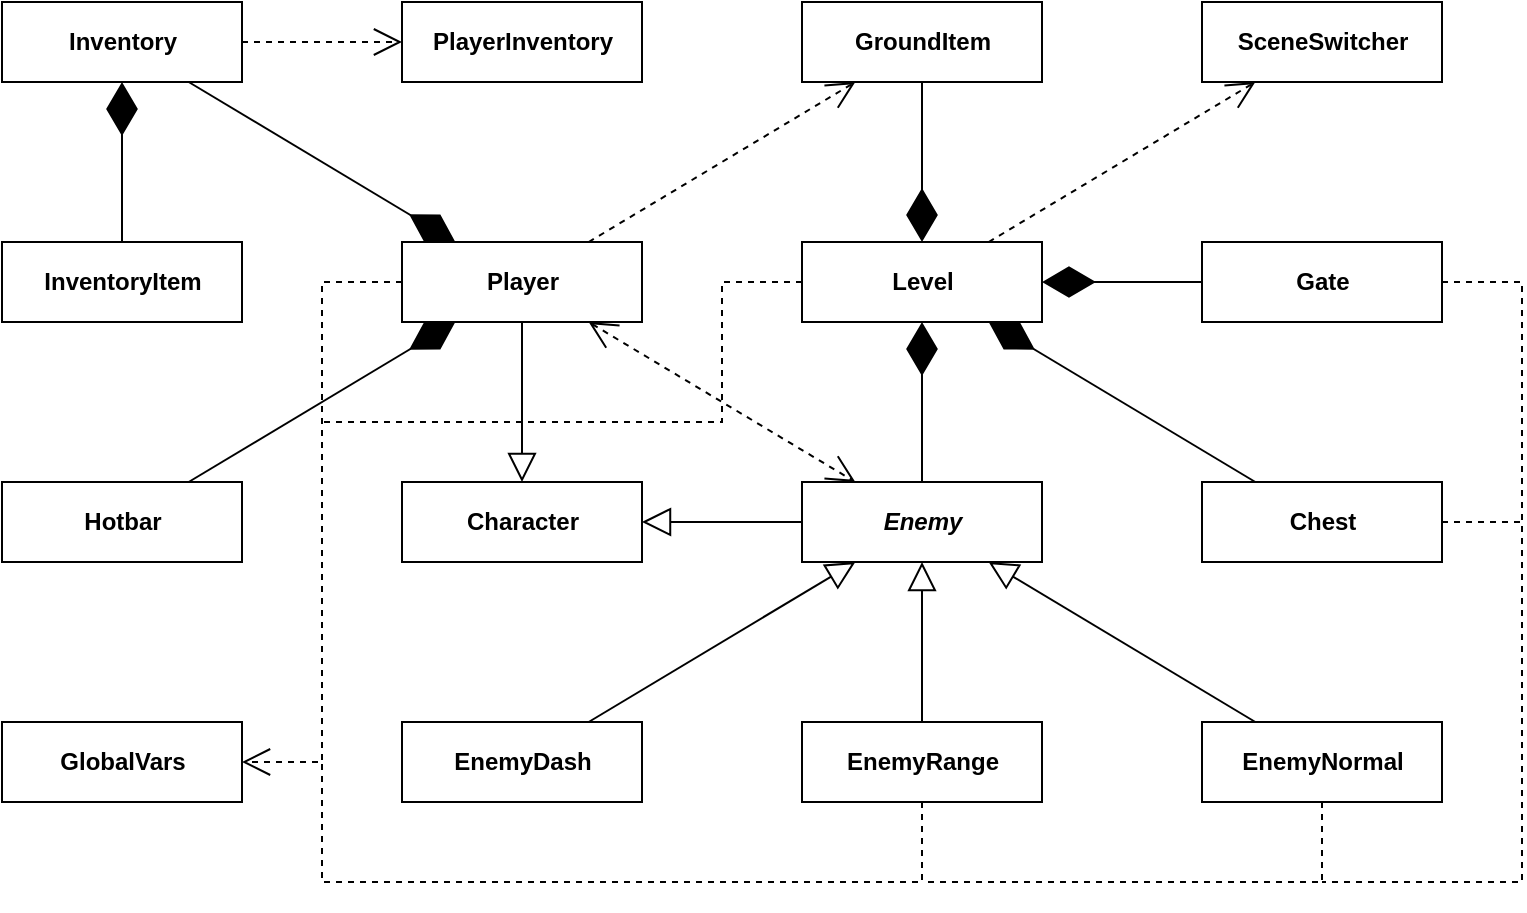 <mxfile version="19.0.3" type="device"><diagram id="geQN9Jt_OCbFYojwPv4M" name="Page-1"><mxGraphModel dx="1348" dy="878" grid="1" gridSize="10" guides="1" tooltips="1" connect="1" arrows="1" fold="1" page="1" pageScale="1" pageWidth="850" pageHeight="1100" math="0" shadow="0"><root><mxCell id="0"/><mxCell id="1" parent="0"/><mxCell id="N263Og1Ck7jE5NFduc-i-4" value="&lt;b&gt;Player&lt;br&gt;&lt;/b&gt;" style="html=1;rounded=0;glass=0;labelBackgroundColor=default;labelBorderColor=none;" parent="1" vertex="1"><mxGeometry x="240" y="160" width="120" height="40" as="geometry"/></mxCell><mxCell id="N263Og1Ck7jE5NFduc-i-5" value="&lt;span&gt;&lt;b style=&quot;&quot;&gt;&lt;i&gt;Enemy&lt;/i&gt;&lt;/b&gt;&lt;br&gt;&lt;/span&gt;" style="html=1;rounded=0;glass=0;labelBackgroundColor=default;labelBorderColor=none;fontStyle=0" parent="1" vertex="1"><mxGeometry x="440" y="280" width="120" height="40" as="geometry"/></mxCell><mxCell id="N263Og1Ck7jE5NFduc-i-29" value="&lt;b&gt;EnemyRange&lt;/b&gt;" style="html=1;rounded=0;glass=0;labelBackgroundColor=default;labelBorderColor=none;" parent="1" vertex="1"><mxGeometry x="440" y="400" width="120" height="40" as="geometry"/></mxCell><mxCell id="N263Og1Ck7jE5NFduc-i-30" value="&lt;b&gt;EnemyDash&lt;br&gt;&lt;/b&gt;" style="html=1;rounded=0;glass=0;labelBackgroundColor=default;labelBorderColor=none;" parent="1" vertex="1"><mxGeometry x="240" y="400" width="120" height="40" as="geometry"/></mxCell><mxCell id="N263Og1Ck7jE5NFduc-i-34" value="&lt;b&gt;EnemyNormal&lt;/b&gt;" style="html=1;rounded=0;glass=0;labelBackgroundColor=default;labelBorderColor=none;" parent="1" vertex="1"><mxGeometry x="640" y="400" width="120" height="40" as="geometry"/></mxCell><mxCell id="N263Og1Ck7jE5NFduc-i-53" value="&lt;b&gt;Character&lt;br&gt;&lt;/b&gt;" style="html=1;rounded=0;glass=0;labelBackgroundColor=default;labelBorderColor=none;" parent="1" vertex="1"><mxGeometry x="240" y="280" width="120" height="40" as="geometry"/></mxCell><mxCell id="N263Og1Ck7jE5NFduc-i-66" value="" style="endArrow=block;html=1;jumpStyle=none;rounded=0;strokeWidth=1;startArrow=none;startFill=0;endFill=0;endSize=12;targetPerimeterSpacing=0;startSize=12;shadow=0;labelBackgroundColor=default;sketch=0;fontFamily=Helvetica;fontSize=11;fontColor=default;shape=connector;jumpSize=6;" parent="1" source="N263Og1Ck7jE5NFduc-i-30" target="N263Og1Ck7jE5NFduc-i-5" edge="1"><mxGeometry width="50" height="50" relative="1" as="geometry"><mxPoint x="50" y="330" as="sourcePoint"/><mxPoint x="250" y="330" as="targetPoint"/></mxGeometry></mxCell><mxCell id="N263Og1Ck7jE5NFduc-i-67" value="" style="endArrow=block;html=1;jumpStyle=none;rounded=0;strokeWidth=1;startArrow=none;startFill=0;endFill=0;endSize=12;targetPerimeterSpacing=0;startSize=12;shadow=0;labelBackgroundColor=default;sketch=0;fontFamily=Helvetica;fontSize=11;fontColor=default;shape=connector;jumpSize=6;" parent="1" source="N263Og1Ck7jE5NFduc-i-29" target="N263Og1Ck7jE5NFduc-i-5" edge="1"><mxGeometry width="50" height="50" relative="1" as="geometry"><mxPoint x="343.333" y="410" as="sourcePoint"/><mxPoint x="476.667" y="330" as="targetPoint"/></mxGeometry></mxCell><mxCell id="N263Og1Ck7jE5NFduc-i-68" value="" style="endArrow=block;html=1;jumpStyle=none;rounded=0;strokeWidth=1;startArrow=none;startFill=0;endFill=0;endSize=12;targetPerimeterSpacing=0;startSize=12;shadow=0;labelBackgroundColor=default;sketch=0;fontFamily=Helvetica;fontSize=11;fontColor=default;shape=connector;jumpSize=6;" parent="1" source="N263Og1Ck7jE5NFduc-i-34" target="N263Og1Ck7jE5NFduc-i-5" edge="1"><mxGeometry width="50" height="50" relative="1" as="geometry"><mxPoint x="510" y="410" as="sourcePoint"/><mxPoint x="510" y="330" as="targetPoint"/></mxGeometry></mxCell><mxCell id="N263Og1Ck7jE5NFduc-i-69" value="" style="endArrow=block;html=1;jumpStyle=none;rounded=0;strokeWidth=1;startArrow=none;startFill=0;endFill=0;endSize=12;targetPerimeterSpacing=0;startSize=12;shadow=0;labelBackgroundColor=default;sketch=0;fontFamily=Helvetica;fontSize=11;fontColor=default;shape=connector;jumpSize=6;" parent="1" source="N263Og1Ck7jE5NFduc-i-4" target="N263Og1Ck7jE5NFduc-i-53" edge="1"><mxGeometry width="50" height="50" relative="1" as="geometry"><mxPoint x="40" y="180" as="sourcePoint"/><mxPoint x="240" y="180" as="targetPoint"/></mxGeometry></mxCell><mxCell id="N263Og1Ck7jE5NFduc-i-70" value="" style="endArrow=block;html=1;jumpStyle=none;rounded=0;strokeWidth=1;startArrow=none;startFill=0;endFill=0;endSize=12;targetPerimeterSpacing=0;startSize=12;shadow=0;labelBackgroundColor=default;sketch=0;fontFamily=Helvetica;fontSize=11;fontColor=default;shape=connector;jumpSize=6;" parent="1" source="N263Og1Ck7jE5NFduc-i-5" target="N263Og1Ck7jE5NFduc-i-53" edge="1"><mxGeometry width="50" height="50" relative="1" as="geometry"><mxPoint x="170" y="310" as="sourcePoint"/><mxPoint x="250" y="310" as="targetPoint"/></mxGeometry></mxCell><mxCell id="N263Og1Ck7jE5NFduc-i-73" value="&lt;b&gt;PlayerInventory&lt;br&gt;&lt;/b&gt;" style="html=1;rounded=0;glass=0;labelBackgroundColor=default;labelBorderColor=none;" parent="1" vertex="1"><mxGeometry x="240" y="40" width="120" height="40" as="geometry"/></mxCell><mxCell id="N263Og1Ck7jE5NFduc-i-75" value="&lt;b&gt;GroundItem&lt;br&gt;&lt;/b&gt;" style="html=1;rounded=0;glass=0;labelBackgroundColor=default;labelBorderColor=none;" parent="1" vertex="1"><mxGeometry x="440" y="40" width="120" height="40" as="geometry"/></mxCell><mxCell id="N263Og1Ck7jE5NFduc-i-76" value="&lt;b&gt;InventoryItem&lt;br&gt;&lt;/b&gt;" style="html=1;rounded=0;glass=0;labelBackgroundColor=default;labelBorderColor=none;" parent="1" vertex="1"><mxGeometry x="40" y="160" width="120" height="40" as="geometry"/></mxCell><mxCell id="N263Og1Ck7jE5NFduc-i-78" value="" style="endArrow=none;html=1;jumpStyle=none;rounded=0;strokeWidth=1;startArrow=diamondThin;startFill=1;endSize=24;startSize=24;shadow=0;labelBackgroundColor=default;sketch=0;fontFamily=Helvetica;fontSize=11;fontColor=default;targetPerimeterSpacing=0;shape=connector;jumpSize=6;" parent="1" source="2NWLB0I6J4-xe0HaRv1H-6" target="N263Og1Ck7jE5NFduc-i-76" edge="1"><mxGeometry width="50" height="50" relative="1" as="geometry"><mxPoint x="320" y="140" as="sourcePoint"/><mxPoint x="520" y="140" as="targetPoint"/></mxGeometry></mxCell><mxCell id="N263Og1Ck7jE5NFduc-i-79" value="&lt;b&gt;Level&lt;br&gt;&lt;/b&gt;" style="html=1;rounded=0;glass=0;labelBackgroundColor=default;labelBorderColor=none;" parent="1" vertex="1"><mxGeometry x="440" y="160" width="120" height="40" as="geometry"/></mxCell><mxCell id="N263Og1Ck7jE5NFduc-i-80" value="" style="endArrow=none;html=1;jumpStyle=none;rounded=0;strokeWidth=1;startArrow=diamondThin;startFill=1;endSize=24;startSize=24;shadow=0;labelBackgroundColor=default;sketch=0;fontFamily=Helvetica;fontSize=11;fontColor=default;targetPerimeterSpacing=0;shape=connector;jumpSize=6;" parent="1" source="N263Og1Ck7jE5NFduc-i-79" target="N263Og1Ck7jE5NFduc-i-75" edge="1"><mxGeometry width="50" height="50" relative="1" as="geometry"><mxPoint x="320" y="140" as="sourcePoint"/><mxPoint x="520" y="140" as="targetPoint"/></mxGeometry></mxCell><mxCell id="N263Og1Ck7jE5NFduc-i-81" value="" style="endArrow=none;html=1;jumpStyle=none;rounded=0;strokeWidth=1;startArrow=diamondThin;startFill=1;endSize=24;startSize=24;shadow=0;labelBackgroundColor=default;sketch=0;fontFamily=Helvetica;fontSize=11;fontColor=default;targetPerimeterSpacing=0;shape=connector;jumpSize=6;" parent="1" source="N263Og1Ck7jE5NFduc-i-79" target="N263Og1Ck7jE5NFduc-i-5" edge="1"><mxGeometry width="50" height="50" relative="1" as="geometry"><mxPoint x="450" y="70" as="sourcePoint"/><mxPoint x="370" y="70" as="targetPoint"/></mxGeometry></mxCell><mxCell id="N263Og1Ck7jE5NFduc-i-83" value="&lt;b&gt;SceneSwitcher&lt;br&gt;&lt;/b&gt;" style="html=1;rounded=0;glass=0;labelBackgroundColor=default;labelBorderColor=none;" parent="1" vertex="1"><mxGeometry x="640" y="40" width="120" height="40" as="geometry"/></mxCell><mxCell id="N263Og1Ck7jE5NFduc-i-87" value="" style="endArrow=open;html=1;jumpStyle=none;rounded=0;strokeWidth=1;startArrow=none;startFill=0;endFill=0;endSize=12;targetPerimeterSpacing=0;dashed=1;jumpSize=6;fixDash=0;sketch=0;shadow=0;startSize=12;labelBackgroundColor=default;fontFamily=Helvetica;fontSize=11;fontColor=default;shape=connector;strokeColor=default;" parent="1" source="N263Og1Ck7jE5NFduc-i-79" target="N263Og1Ck7jE5NFduc-i-83" edge="1"><mxGeometry width="50" height="50" relative="1" as="geometry"><mxPoint x="100" y="-70" as="sourcePoint"/><mxPoint x="300" y="-70" as="targetPoint"/></mxGeometry></mxCell><mxCell id="N263Og1Ck7jE5NFduc-i-89" value="" style="endArrow=open;html=1;jumpStyle=none;rounded=0;strokeWidth=1;startArrow=open;startFill=0;endFill=0;endSize=12;targetPerimeterSpacing=0;dashed=1;jumpSize=6;fixDash=0;sketch=0;shadow=0;startSize=12;labelBackgroundColor=default;fontFamily=Helvetica;fontSize=11;fontColor=default;shape=connector;strokeColor=default;elbow=vertical;" parent="1" source="N263Og1Ck7jE5NFduc-i-4" target="N263Og1Ck7jE5NFduc-i-5" edge="1"><mxGeometry width="50" height="50" relative="1" as="geometry"><mxPoint x="500" y="230" as="sourcePoint"/><mxPoint x="700" y="230" as="targetPoint"/></mxGeometry></mxCell><mxCell id="2NWLB0I6J4-xe0HaRv1H-1" value="&lt;b&gt;Gate&lt;br&gt;&lt;/b&gt;" style="html=1;rounded=0;glass=0;labelBackgroundColor=default;labelBorderColor=none;" vertex="1" parent="1"><mxGeometry x="640" y="160" width="120" height="40" as="geometry"/></mxCell><mxCell id="2NWLB0I6J4-xe0HaRv1H-2" value="" style="endArrow=none;html=1;jumpStyle=none;rounded=0;strokeWidth=1;startArrow=diamondThin;startFill=1;endSize=24;startSize=24;shadow=0;labelBackgroundColor=default;sketch=0;fontFamily=Helvetica;fontSize=11;fontColor=default;targetPerimeterSpacing=0;shape=connector;jumpSize=6;" edge="1" parent="1" source="N263Og1Ck7jE5NFduc-i-79" target="2NWLB0I6J4-xe0HaRv1H-1"><mxGeometry width="50" height="50" relative="1" as="geometry"><mxPoint x="570" y="190" as="sourcePoint"/><mxPoint x="650" y="190" as="targetPoint"/></mxGeometry></mxCell><mxCell id="2NWLB0I6J4-xe0HaRv1H-5" value="" style="endArrow=open;html=1;jumpStyle=none;rounded=0;strokeWidth=1;startArrow=none;startFill=0;endFill=0;endSize=12;targetPerimeterSpacing=0;dashed=1;jumpSize=6;fixDash=0;sketch=0;shadow=0;startSize=12;labelBackgroundColor=default;fontFamily=Helvetica;fontSize=11;fontColor=default;shape=connector;strokeColor=default;" edge="1" parent="1" source="N263Og1Ck7jE5NFduc-i-4" target="N263Og1Ck7jE5NFduc-i-75"><mxGeometry width="50" height="50" relative="1" as="geometry"><mxPoint x="330" y="140" as="sourcePoint"/><mxPoint x="530" y="140" as="targetPoint"/></mxGeometry></mxCell><mxCell id="2NWLB0I6J4-xe0HaRv1H-6" value="&lt;b&gt;Inventory&lt;br&gt;&lt;/b&gt;" style="html=1;rounded=0;glass=0;labelBackgroundColor=default;labelBorderColor=none;" vertex="1" parent="1"><mxGeometry x="40" y="40" width="120" height="40" as="geometry"/></mxCell><mxCell id="2NWLB0I6J4-xe0HaRv1H-7" value="&lt;b&gt;Hotbar&lt;br&gt;&lt;/b&gt;" style="html=1;rounded=0;glass=0;labelBackgroundColor=default;labelBorderColor=none;" vertex="1" parent="1"><mxGeometry x="40" y="280" width="120" height="40" as="geometry"/></mxCell><mxCell id="2NWLB0I6J4-xe0HaRv1H-8" value="" style="endArrow=none;html=1;jumpStyle=none;rounded=0;strokeWidth=1;startArrow=diamondThin;startFill=1;endSize=24;startSize=24;shadow=0;labelBackgroundColor=default;sketch=0;fontFamily=Helvetica;fontSize=11;fontColor=default;targetPerimeterSpacing=0;shape=connector;jumpSize=6;" edge="1" parent="1" source="N263Og1Ck7jE5NFduc-i-4" target="2NWLB0I6J4-xe0HaRv1H-6"><mxGeometry width="50" height="50" relative="1" as="geometry"><mxPoint x="110" y="50" as="sourcePoint"/><mxPoint x="110" y="-30" as="targetPoint"/></mxGeometry></mxCell><mxCell id="2NWLB0I6J4-xe0HaRv1H-9" value="" style="endArrow=none;html=1;jumpStyle=none;rounded=0;strokeWidth=1;startArrow=diamondThin;startFill=1;endSize=24;startSize=24;shadow=0;labelBackgroundColor=default;sketch=0;fontFamily=Helvetica;fontSize=11;fontColor=default;targetPerimeterSpacing=0;shape=connector;jumpSize=6;" edge="1" parent="1" source="N263Og1Ck7jE5NFduc-i-4" target="2NWLB0I6J4-xe0HaRv1H-7"><mxGeometry width="50" height="50" relative="1" as="geometry"><mxPoint x="170" y="190" as="sourcePoint"/><mxPoint x="250" y="190" as="targetPoint"/></mxGeometry></mxCell><mxCell id="2NWLB0I6J4-xe0HaRv1H-10" value="" style="endArrow=open;html=1;jumpStyle=none;rounded=0;strokeWidth=1;startArrow=none;startFill=0;endFill=0;endSize=12;targetPerimeterSpacing=0;dashed=1;jumpSize=6;fixDash=0;sketch=0;shadow=0;startSize=12;labelBackgroundColor=default;fontFamily=Helvetica;fontSize=11;fontColor=default;shape=connector;strokeColor=default;" edge="1" parent="1" source="2NWLB0I6J4-xe0HaRv1H-6" target="N263Og1Ck7jE5NFduc-i-73"><mxGeometry width="50" height="50" relative="1" as="geometry"><mxPoint x="276.667" y="170" as="sourcePoint"/><mxPoint x="143.333" y="90" as="targetPoint"/></mxGeometry></mxCell><mxCell id="2NWLB0I6J4-xe0HaRv1H-57" value="&lt;b&gt;Chest&lt;br&gt;&lt;/b&gt;" style="html=1;rounded=0;glass=0;labelBackgroundColor=default;labelBorderColor=none;" vertex="1" parent="1"><mxGeometry x="640" y="280" width="120" height="40" as="geometry"/></mxCell><mxCell id="2NWLB0I6J4-xe0HaRv1H-58" value="" style="endArrow=none;html=1;jumpStyle=none;rounded=0;strokeWidth=1;startArrow=diamondThin;startFill=1;endSize=24;startSize=24;shadow=0;labelBackgroundColor=default;sketch=0;fontFamily=Helvetica;fontSize=11;fontColor=default;targetPerimeterSpacing=0;shape=connector;jumpSize=6;" edge="1" parent="1" source="N263Og1Ck7jE5NFduc-i-79" target="2NWLB0I6J4-xe0HaRv1H-57"><mxGeometry width="50" height="50" relative="1" as="geometry"><mxPoint x="570" y="190" as="sourcePoint"/><mxPoint x="650" y="190" as="targetPoint"/></mxGeometry></mxCell><mxCell id="2NWLB0I6J4-xe0HaRv1H-59" value="&lt;b&gt;GlobalVars&lt;br&gt;&lt;/b&gt;" style="html=1;rounded=0;glass=0;labelBackgroundColor=default;labelBorderColor=none;" vertex="1" parent="1"><mxGeometry x="40" y="400" width="120" height="40" as="geometry"/></mxCell><mxCell id="2NWLB0I6J4-xe0HaRv1H-63" value="" style="endArrow=open;html=1;jumpStyle=none;rounded=0;strokeWidth=1;startArrow=none;startFill=0;endFill=0;endSize=12;targetPerimeterSpacing=0;dashed=1;jumpSize=6;fixDash=0;sketch=0;shadow=0;startSize=12;labelBackgroundColor=default;fontFamily=Helvetica;fontSize=11;fontColor=default;shape=connector;strokeColor=default;edgeStyle=orthogonalEdgeStyle;" edge="1" parent="1" source="N263Og1Ck7jE5NFduc-i-29" target="2NWLB0I6J4-xe0HaRv1H-59"><mxGeometry width="50" height="50" relative="1" as="geometry"><mxPoint x="450" y="430" as="sourcePoint"/><mxPoint x="170" y="430" as="targetPoint"/><Array as="points"><mxPoint x="500" y="480"/><mxPoint x="200" y="480"/><mxPoint x="200" y="420"/></Array></mxGeometry></mxCell><mxCell id="2NWLB0I6J4-xe0HaRv1H-65" value="" style="endArrow=none;html=1;jumpStyle=none;rounded=0;strokeWidth=1;startArrow=none;startFill=0;endFill=0;endSize=12;targetPerimeterSpacing=0;dashed=1;jumpSize=6;fixDash=0;sketch=0;shadow=0;startSize=12;labelBackgroundColor=default;fontFamily=Helvetica;fontSize=11;fontColor=default;shape=connector;strokeColor=default;edgeStyle=orthogonalEdgeStyle;" edge="1" parent="1" source="N263Og1Ck7jE5NFduc-i-34"><mxGeometry width="50" height="50" relative="1" as="geometry"><mxPoint x="510" y="450" as="sourcePoint"/><mxPoint x="500" y="480" as="targetPoint"/><Array as="points"><mxPoint x="700" y="480"/></Array></mxGeometry></mxCell><mxCell id="2NWLB0I6J4-xe0HaRv1H-66" value="" style="endArrow=none;html=1;jumpStyle=none;rounded=0;strokeWidth=1;startArrow=none;startFill=0;endFill=0;endSize=12;targetPerimeterSpacing=0;dashed=1;jumpSize=6;fixDash=0;sketch=0;shadow=0;startSize=12;labelBackgroundColor=default;fontFamily=Helvetica;fontSize=11;fontColor=default;shape=connector;strokeColor=default;edgeStyle=orthogonalEdgeStyle;" edge="1" parent="1" source="2NWLB0I6J4-xe0HaRv1H-1"><mxGeometry width="50" height="50" relative="1" as="geometry"><mxPoint x="780" y="460" as="sourcePoint"/><mxPoint x="700" y="480" as="targetPoint"/><Array as="points"><mxPoint x="800" y="180"/><mxPoint x="800" y="480"/></Array></mxGeometry></mxCell><mxCell id="2NWLB0I6J4-xe0HaRv1H-68" value="" style="endArrow=none;html=1;jumpStyle=none;rounded=0;strokeWidth=1;startArrow=none;startFill=0;endFill=0;endSize=12;targetPerimeterSpacing=0;dashed=1;jumpSize=6;fixDash=0;sketch=0;shadow=0;startSize=12;labelBackgroundColor=default;fontFamily=Helvetica;fontSize=11;fontColor=default;shape=connector;strokeColor=default;edgeStyle=orthogonalEdgeStyle;" edge="1" parent="1" source="N263Og1Ck7jE5NFduc-i-4"><mxGeometry width="50" height="50" relative="1" as="geometry"><mxPoint x="300" y="190" as="sourcePoint"/><mxPoint x="200" y="420" as="targetPoint"/><Array as="points"><mxPoint x="200" y="180"/></Array></mxGeometry></mxCell><mxCell id="2NWLB0I6J4-xe0HaRv1H-69" value="" style="endArrow=none;html=1;jumpStyle=none;rounded=0;strokeWidth=1;startArrow=none;startFill=0;endFill=0;endSize=12;targetPerimeterSpacing=0;dashed=1;jumpSize=6;fixDash=0;sketch=0;shadow=0;startSize=12;labelBackgroundColor=default;fontFamily=Helvetica;fontSize=11;fontColor=default;shape=connector;strokeColor=default;edgeStyle=orthogonalEdgeStyle;" edge="1" parent="1" source="N263Og1Ck7jE5NFduc-i-79"><mxGeometry width="50" height="50" relative="1" as="geometry"><mxPoint x="250" y="190" as="sourcePoint"/><mxPoint x="200" y="250" as="targetPoint"/><Array as="points"><mxPoint x="400" y="180"/><mxPoint x="400" y="250"/><mxPoint x="200" y="250"/></Array></mxGeometry></mxCell><mxCell id="2NWLB0I6J4-xe0HaRv1H-70" value="" style="endArrow=none;html=1;jumpStyle=none;rounded=0;strokeWidth=1;startArrow=none;startFill=0;endFill=0;endSize=12;targetPerimeterSpacing=0;dashed=1;jumpSize=6;fixDash=0;sketch=0;shadow=0;startSize=12;labelBackgroundColor=default;fontFamily=Helvetica;fontSize=11;fontColor=default;shape=connector;strokeColor=default;edgeStyle=orthogonalEdgeStyle;" edge="1" parent="1" source="2NWLB0I6J4-xe0HaRv1H-57"><mxGeometry width="50" height="50" relative="1" as="geometry"><mxPoint x="770" y="190" as="sourcePoint"/><mxPoint x="800" y="300" as="targetPoint"/><Array as="points"><mxPoint x="800" y="300"/></Array></mxGeometry></mxCell></root></mxGraphModel></diagram></mxfile>